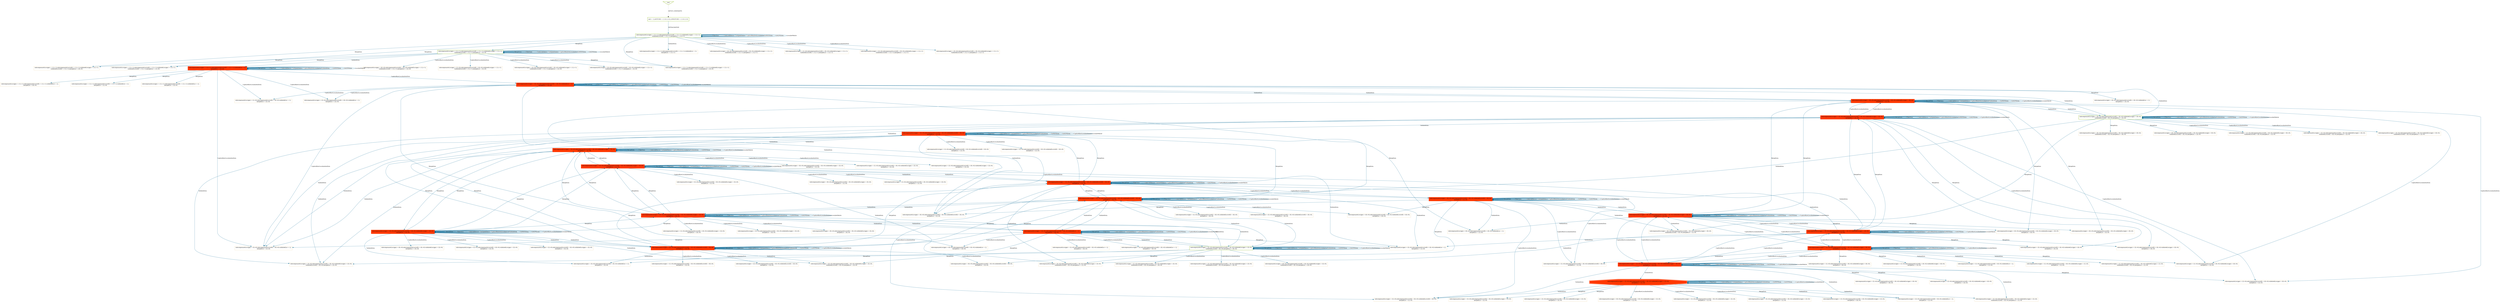 digraph visited_states {
graph [nodesep=1.5, ranksep=1.5];
root [shape=invtriangle, color="#99BF38", fontsize=12, penwidth=2, label="root"];

root -> 0 [style = dotted, color = black, label="SETUP_CONSTANTS", fontsize=12];

0 [shape=box, color="#99BF38", fontsize=12, penwidth=2, label="null = -1,LATITUDE = \{-1,0,1,2,3\},LONGITUDE = \{-1,0,1,2,3\}"];

0 -> 1 [color = "#006391", label="INITIALISATION", fontsize=12];

1 [shape=box, color="#99BF38", fontsize=12, penwidth=2, label="subcomponantsLoc(gps) = (-1\|-\>-1),subcomponantsLoc(wifi) = (-1\|-\>-1),validatedLoc(gps) = (-1\|-\>-1),\nvalidatedLoc(wifi) = (-1\|-\>-1),mergedLoc = (-1\|-\>-1)"];

1 -> 2 [color = "#006391", label="MergeData", fontsize=12];
1 -> 3 [color = "#006391", label="MergeData", fontsize=12];
1 -> 4 [color = "#006391", label="MergeData", fontsize=12];
1 -> 5 [color = "#006391", label="MergeData", fontsize=12];
1 -> 1 [color = "#006391", label="FilterData", fontsize=12];
1 -> 1 [color = "#006391", label="UseAccellSensor", fontsize=12];
1 -> 1 [color = "#006391", label="UseSpeedSensor", fontsize=12];
1 -> 1 [color = "#006391", label="CaptureRelativeLocalization", fontsize=12];
1 -> 6 [color = "#006391", label="ValidateData", fontsize=12];
1 -> 1 [color = "#006391", label="GetWIFIData", fontsize=12];
1 -> 1 [color = "#006391", label="GetGPSData", fontsize=12];
1 -> 7 [color = "#006391", label="CaptureRawLocalizationData", fontsize=12];
1 -> 8 [color = "#006391", label="CaptureRawLocalizationData", fontsize=12];
1 -> 9 [color = "#006391", label="CaptureRawLocalizationData", fontsize=12];
1 -> 10 [color = "#006391", label="CaptureRawLocalizationData", fontsize=12];
1 -> 1 [color = "#006391", label="LocalizeVehicle", fontsize=12];

2 [shape=box, color="#F4E3C1", fontsize=12, penwidth=2, label="subcomponantsLoc(gps) = (-1\|-\>-1),subcomponantsLoc(wifi) = (-1\|-\>-1),validatedLoc(gps) = (-1\|-\>-1),\nvalidatedLoc(wifi) = (-1\|-\>-1),mergedLoc = (0\|-\>0)"];


3 [shape=box, color="#F4E3C1", fontsize=12, penwidth=2, label="subcomponantsLoc(gps) = (-1\|-\>-1),subcomponantsLoc(wifi) = (-1\|-\>-1),validatedLoc(gps) = (-1\|-\>-1),\nvalidatedLoc(wifi) = (-1\|-\>-1),mergedLoc = (1\|-\>0)"];


4 [shape=box, color="#99BF38", fontsize=12, penwidth=2, label="subcomponantsLoc(gps) = (-1\|-\>-1),subcomponantsLoc(wifi) = (-1\|-\>-1),validatedLoc(gps) = (-1\|-\>-1),\nvalidatedLoc(wifi) = (-1\|-\>-1),mergedLoc = (2\|-\>0)"];

4 -> 2 [color = "#006391", label="MergeData", fontsize=12];
4 -> 3 [color = "#006391", label="MergeData", fontsize=12];
4 -> 4 [color = "#006391", label="MergeData", fontsize=12];
4 -> 5 [color = "#006391", label="MergeData", fontsize=12];
4 -> 4 [color = "#006391", label="FilterData", fontsize=12];
4 -> 4 [color = "#006391", label="UseAccellSensor", fontsize=12];
4 -> 4 [color = "#006391", label="UseSpeedSensor", fontsize=12];
4 -> 4 [color = "#006391", label="CaptureRelativeLocalization", fontsize=12];
4 -> 11 [color = "#006391", label="ValidateData", fontsize=12];
4 -> 4 [color = "#006391", label="GetWIFIData", fontsize=12];
4 -> 4 [color = "#006391", label="GetGPSData", fontsize=12];
4 -> 12 [color = "#006391", label="CaptureRawLocalizationData", fontsize=12];
4 -> 13 [color = "#006391", label="CaptureRawLocalizationData", fontsize=12];
4 -> 14 [color = "#006391", label="CaptureRawLocalizationData", fontsize=12];
4 -> 15 [color = "#006391", label="CaptureRawLocalizationData", fontsize=12];
4 -> 4 [color = "#006391", label="LocalizeVehicle", fontsize=12];

5 [shape=box, color="#F4E3C1", fontsize=12, penwidth=2, label="subcomponantsLoc(gps) = (-1\|-\>-1),subcomponantsLoc(wifi) = (-1\|-\>-1),validatedLoc(gps) = (-1\|-\>-1),\nvalidatedLoc(wifi) = (-1\|-\>-1),mergedLoc = (3\|-\>0)"];


6 [shape=box, color="#F4E3C1", fontsize=12, penwidth=2, label="subcomponantsLoc(gps) = (-1\|-\>-1),subcomponantsLoc(wifi) = (-1\|-\>-1),validatedLoc = \{\},\nmergedLoc = (-1\|-\>-1)"];


7 [shape=box, color="#F4E3C1", fontsize=12, penwidth=2, label="subcomponantsLoc(gps) = (0\|-\>0),subcomponantsLoc(wifi) = (0\|-\>0),validatedLoc(gps) = (-1\|-\>-1),\nvalidatedLoc(wifi) = (-1\|-\>-1),mergedLoc = (-1\|-\>-1)"];


8 [shape=box, color="#F4E3C1", fontsize=12, penwidth=2, label="subcomponantsLoc(gps) = (1\|-\>0),subcomponantsLoc(wifi) = (0\|-\>0),validatedLoc(gps) = (-1\|-\>-1),\nvalidatedLoc(wifi) = (-1\|-\>-1),mergedLoc = (-1\|-\>-1)"];


9 [shape=box, color="#F4E3C1", fontsize=12, penwidth=2, label="subcomponantsLoc(gps) = (2\|-\>0),subcomponantsLoc(wifi) = (0\|-\>0),validatedLoc(gps) = (-1\|-\>-1),\nvalidatedLoc(wifi) = (-1\|-\>-1),mergedLoc = (-1\|-\>-1)"];


10 [shape=box, color="#F4E3C1", fontsize=12, penwidth=2, label="subcomponantsLoc(gps) = (3\|-\>0),subcomponantsLoc(wifi) = (0\|-\>0),validatedLoc(gps) = (-1\|-\>-1),\nvalidatedLoc(wifi) = (-1\|-\>-1),mergedLoc = (-1\|-\>-1)"];


11 [shape=box, style=filled, color="#FF3800", fontsize=12, penwidth=2, label="subcomponantsLoc(gps) = (-1\|-\>-1),subcomponantsLoc(wifi) = (-1\|-\>-1),validatedLoc = \{\},\nmergedLoc = (2\|-\>0)"];

11 -> 16 [color = "#006391", label="MergeData", fontsize=12];
11 -> 17 [color = "#006391", label="MergeData", fontsize=12];
11 -> 11 [color = "#006391", label="MergeData", fontsize=12];
11 -> 18 [color = "#006391", label="MergeData", fontsize=12];
11 -> 11 [color = "#006391", label="FilterData", fontsize=12];
11 -> 11 [color = "#006391", label="UseAccellSensor", fontsize=12];
11 -> 11 [color = "#006391", label="UseSpeedSensor", fontsize=12];
11 -> 11 [color = "#006391", label="CaptureRelativeLocalization", fontsize=12];
11 -> 11 [color = "#006391", label="ValidateData", fontsize=12];
11 -> 11 [color = "#006391", label="GetWIFIData", fontsize=12];
11 -> 11 [color = "#006391", label="GetGPSData", fontsize=12];
11 -> 19 [color = "#006391", label="CaptureRawLocalizationData", fontsize=12];
11 -> 20 [color = "#006391", label="CaptureRawLocalizationData", fontsize=12];
11 -> 21 [color = "#006391", label="CaptureRawLocalizationData", fontsize=12];
11 -> 22 [color = "#006391", label="CaptureRawLocalizationData", fontsize=12];
11 -> 11 [color = "#006391", label="LocalizeVehicle", fontsize=12];

12 [shape=box, color="#F4E3C1", fontsize=12, penwidth=2, label="subcomponantsLoc(gps) = (0\|-\>0),subcomponantsLoc(wifi) = (0\|-\>0),validatedLoc(gps) = (-1\|-\>-1),\nvalidatedLoc(wifi) = (-1\|-\>-1),mergedLoc = (2\|-\>0)"];


13 [shape=box, color="#F4E3C1", fontsize=12, penwidth=2, label="subcomponantsLoc(gps) = (1\|-\>0),subcomponantsLoc(wifi) = (0\|-\>0),validatedLoc(gps) = (-1\|-\>-1),\nvalidatedLoc(wifi) = (-1\|-\>-1),mergedLoc = (2\|-\>0)"];


14 [shape=box, color="#F4E3C1", fontsize=12, penwidth=2, label="subcomponantsLoc(gps) = (2\|-\>0),subcomponantsLoc(wifi) = (0\|-\>0),validatedLoc(gps) = (-1\|-\>-1),\nvalidatedLoc(wifi) = (-1\|-\>-1),mergedLoc = (2\|-\>0)"];


15 [shape=box, color="#F4E3C1", fontsize=12, penwidth=2, label="subcomponantsLoc(gps) = (3\|-\>0),subcomponantsLoc(wifi) = (0\|-\>0),validatedLoc(gps) = (-1\|-\>-1),\nvalidatedLoc(wifi) = (-1\|-\>-1),mergedLoc = (2\|-\>0)"];


16 [shape=box, color="#F4E3C1", fontsize=12, penwidth=2, label="subcomponantsLoc(gps) = (-1\|-\>-1),subcomponantsLoc(wifi) = (-1\|-\>-1),validatedLoc = \{\},\nmergedLoc = (0\|-\>0)"];


17 [shape=box, color="#F4E3C1", fontsize=12, penwidth=2, label="subcomponantsLoc(gps) = (-1\|-\>-1),subcomponantsLoc(wifi) = (-1\|-\>-1),validatedLoc = \{\},\nmergedLoc = (1\|-\>0)"];


18 [shape=box, color="#F4E3C1", fontsize=12, penwidth=2, label="subcomponantsLoc(gps) = (-1\|-\>-1),subcomponantsLoc(wifi) = (-1\|-\>-1),validatedLoc = \{\},\nmergedLoc = (3\|-\>0)"];


19 [shape=box, style=filled, color="#FF3800", fontsize=12, penwidth=2, label="subcomponantsLoc(gps) = (0\|-\>0),subcomponantsLoc(wifi) = (0\|-\>0),validatedLoc = \{\},\nmergedLoc = (2\|-\>0)"];

19 -> 23 [color = "#006391", label="MergeData", fontsize=12];
19 -> 24 [color = "#006391", label="MergeData", fontsize=12];
19 -> 19 [color = "#006391", label="MergeData", fontsize=12];
19 -> 25 [color = "#006391", label="MergeData", fontsize=12];
19 -> 19 [color = "#006391", label="FilterData", fontsize=12];
19 -> 19 [color = "#006391", label="UseAccellSensor", fontsize=12];
19 -> 19 [color = "#006391", label="UseSpeedSensor", fontsize=12];
19 -> 19 [color = "#006391", label="CaptureRelativeLocalization", fontsize=12];
19 -> 19 [color = "#006391", label="ValidateData", fontsize=12];
19 -> 26 [color = "#006391", label="ValidateData", fontsize=12];
19 -> 27 [color = "#006391", label="ValidateData", fontsize=12];
19 -> 28 [color = "#006391", label="ValidateData", fontsize=12];
19 -> 19 [color = "#006391", label="GetWIFIData", fontsize=12];
19 -> 19 [color = "#006391", label="GetGPSData", fontsize=12];
19 -> 19 [color = "#006391", label="CaptureRawLocalizationData", fontsize=12];
19 -> 20 [color = "#006391", label="CaptureRawLocalizationData", fontsize=12];
19 -> 21 [color = "#006391", label="CaptureRawLocalizationData", fontsize=12];
19 -> 22 [color = "#006391", label="CaptureRawLocalizationData", fontsize=12];
19 -> 19 [color = "#006391", label="LocalizeVehicle", fontsize=12];

20 [shape=box, color="#F4E3C1", fontsize=12, penwidth=2, label="subcomponantsLoc(gps) = (1\|-\>0),subcomponantsLoc(wifi) = (0\|-\>0),validatedLoc = \{\},\nmergedLoc = (2\|-\>0)"];


21 [shape=box, color="#F4E3C1", fontsize=12, penwidth=2, label="subcomponantsLoc(gps) = (2\|-\>0),subcomponantsLoc(wifi) = (0\|-\>0),validatedLoc = \{\},\nmergedLoc = (2\|-\>0)"];


22 [shape=box, color="#F4E3C1", fontsize=12, penwidth=2, label="subcomponantsLoc(gps) = (3\|-\>0),subcomponantsLoc(wifi) = (0\|-\>0),validatedLoc = \{\},\nmergedLoc = (2\|-\>0)"];


23 [shape=box, color="#F4E3C1", fontsize=12, penwidth=2, label="subcomponantsLoc(gps) = (0\|-\>0),subcomponantsLoc(wifi) = (0\|-\>0),validatedLoc = \{\},\nmergedLoc = (0\|-\>0)"];


24 [shape=box, color="#F4E3C1", fontsize=12, penwidth=2, label="subcomponantsLoc(gps) = (0\|-\>0),subcomponantsLoc(wifi) = (0\|-\>0),validatedLoc = \{\},\nmergedLoc = (1\|-\>0)"];


25 [shape=box, color="#F4E3C1", fontsize=12, penwidth=2, label="subcomponantsLoc(gps) = (0\|-\>0),subcomponantsLoc(wifi) = (0\|-\>0),validatedLoc = \{\},\nmergedLoc = (3\|-\>0)"];


26 [shape=box, style=filled, color="#FF3800", fontsize=12, penwidth=2, label="subcomponantsLoc(gps) = (0\|-\>0),subcomponantsLoc(wifi) = (0\|-\>0),validatedLoc(gps) = (0\|-\>0),\nmergedLoc = (2\|-\>0)"];

26 -> 35 [color = "#006391", label="MergeData", fontsize=12];
26 -> 36 [color = "#006391", label="MergeData", fontsize=12];
26 -> 26 [color = "#006391", label="MergeData", fontsize=12];
26 -> 37 [color = "#006391", label="MergeData", fontsize=12];
26 -> 26 [color = "#006391", label="FilterData", fontsize=12];
26 -> 26 [color = "#006391", label="UseAccellSensor", fontsize=12];
26 -> 26 [color = "#006391", label="UseSpeedSensor", fontsize=12];
26 -> 26 [color = "#006391", label="CaptureRelativeLocalization", fontsize=12];
26 -> 19 [color = "#006391", label="ValidateData", fontsize=12];
26 -> 26 [color = "#006391", label="ValidateData", fontsize=12];
26 -> 27 [color = "#006391", label="ValidateData", fontsize=12];
26 -> 28 [color = "#006391", label="ValidateData", fontsize=12];
26 -> 26 [color = "#006391", label="GetWIFIData", fontsize=12];
26 -> 26 [color = "#006391", label="GetGPSData", fontsize=12];
26 -> 26 [color = "#006391", label="CaptureRawLocalizationData", fontsize=12];
26 -> 38 [color = "#006391", label="CaptureRawLocalizationData", fontsize=12];
26 -> 39 [color = "#006391", label="CaptureRawLocalizationData", fontsize=12];
26 -> 40 [color = "#006391", label="CaptureRawLocalizationData", fontsize=12];
26 -> 26 [color = "#006391", label="LocalizeVehicle", fontsize=12];

27 [shape=box, color="#99BF38", fontsize=12, penwidth=2, label="subcomponantsLoc(gps) = (0\|-\>0),subcomponantsLoc(wifi) = (0\|-\>0),validatedLoc(gps) = (0\|-\>0),\nvalidatedLoc(wifi) = (0\|-\>0),mergedLoc = (2\|-\>0)"];

27 -> 29 [color = "#006391", label="MergeData", fontsize=12];
27 -> 30 [color = "#006391", label="MergeData", fontsize=12];
27 -> 27 [color = "#006391", label="MergeData", fontsize=12];
27 -> 31 [color = "#006391", label="MergeData", fontsize=12];
27 -> 27 [color = "#006391", label="FilterData", fontsize=12];
27 -> 27 [color = "#006391", label="UseAccellSensor", fontsize=12];
27 -> 27 [color = "#006391", label="UseSpeedSensor", fontsize=12];
27 -> 27 [color = "#006391", label="CaptureRelativeLocalization", fontsize=12];
27 -> 19 [color = "#006391", label="ValidateData", fontsize=12];
27 -> 26 [color = "#006391", label="ValidateData", fontsize=12];
27 -> 27 [color = "#006391", label="ValidateData", fontsize=12];
27 -> 28 [color = "#006391", label="ValidateData", fontsize=12];
27 -> 27 [color = "#006391", label="GetWIFIData", fontsize=12];
27 -> 27 [color = "#006391", label="GetGPSData", fontsize=12];
27 -> 27 [color = "#006391", label="CaptureRawLocalizationData", fontsize=12];
27 -> 32 [color = "#006391", label="CaptureRawLocalizationData", fontsize=12];
27 -> 33 [color = "#006391", label="CaptureRawLocalizationData", fontsize=12];
27 -> 34 [color = "#006391", label="CaptureRawLocalizationData", fontsize=12];
27 -> 27 [color = "#006391", label="LocalizeVehicle", fontsize=12];

28 [shape=box, color="#F4E3C1", fontsize=12, penwidth=2, label="subcomponantsLoc(gps) = (0\|-\>0),subcomponantsLoc(wifi) = (0\|-\>0),validatedLoc(wifi) = (0\|-\>0),\nmergedLoc = (2\|-\>0)"];


29 [shape=box, color="#F4E3C1", fontsize=12, penwidth=2, label="subcomponantsLoc(gps) = (0\|-\>0),subcomponantsLoc(wifi) = (0\|-\>0),validatedLoc(gps) = (0\|-\>0),\nvalidatedLoc(wifi) = (0\|-\>0),mergedLoc = (0\|-\>0)"];


30 [shape=box, color="#F4E3C1", fontsize=12, penwidth=2, label="subcomponantsLoc(gps) = (0\|-\>0),subcomponantsLoc(wifi) = (0\|-\>0),validatedLoc(gps) = (0\|-\>0),\nvalidatedLoc(wifi) = (0\|-\>0),mergedLoc = (1\|-\>0)"];


31 [shape=box, color="#F4E3C1", fontsize=12, penwidth=2, label="subcomponantsLoc(gps) = (0\|-\>0),subcomponantsLoc(wifi) = (0\|-\>0),validatedLoc(gps) = (0\|-\>0),\nvalidatedLoc(wifi) = (0\|-\>0),mergedLoc = (3\|-\>0)"];


32 [shape=box, color="#F4E3C1", fontsize=12, penwidth=2, label="subcomponantsLoc(gps) = (1\|-\>0),subcomponantsLoc(wifi) = (0\|-\>0),validatedLoc(gps) = (0\|-\>0),\nvalidatedLoc(wifi) = (0\|-\>0),mergedLoc = (2\|-\>0)"];


33 [shape=box, color="#F4E3C1", fontsize=12, penwidth=2, label="subcomponantsLoc(gps) = (2\|-\>0),subcomponantsLoc(wifi) = (0\|-\>0),validatedLoc(gps) = (0\|-\>0),\nvalidatedLoc(wifi) = (0\|-\>0),mergedLoc = (2\|-\>0)"];


34 [shape=box, color="#F4E3C1", fontsize=12, penwidth=2, label="subcomponantsLoc(gps) = (3\|-\>0),subcomponantsLoc(wifi) = (0\|-\>0),validatedLoc(gps) = (0\|-\>0),\nvalidatedLoc(wifi) = (0\|-\>0),mergedLoc = (2\|-\>0)"];


35 [shape=box, color="#F4E3C1", fontsize=12, penwidth=2, label="subcomponantsLoc(gps) = (0\|-\>0),subcomponantsLoc(wifi) = (0\|-\>0),validatedLoc(gps) = (0\|-\>0),\nmergedLoc = (0\|-\>0)"];


36 [shape=box, style=filled, color="#FF3800", fontsize=12, penwidth=2, label="subcomponantsLoc(gps) = (0\|-\>0),subcomponantsLoc(wifi) = (0\|-\>0),validatedLoc(gps) = (0\|-\>0),\nmergedLoc = (1\|-\>0)"];

36 -> 35 [color = "#006391", label="MergeData", fontsize=12];
36 -> 36 [color = "#006391", label="MergeData", fontsize=12];
36 -> 26 [color = "#006391", label="MergeData", fontsize=12];
36 -> 37 [color = "#006391", label="MergeData", fontsize=12];
36 -> 36 [color = "#006391", label="FilterData", fontsize=12];
36 -> 36 [color = "#006391", label="UseAccellSensor", fontsize=12];
36 -> 36 [color = "#006391", label="UseSpeedSensor", fontsize=12];
36 -> 36 [color = "#006391", label="CaptureRelativeLocalization", fontsize=12];
36 -> 24 [color = "#006391", label="ValidateData", fontsize=12];
36 -> 36 [color = "#006391", label="ValidateData", fontsize=12];
36 -> 30 [color = "#006391", label="ValidateData", fontsize=12];
36 -> 86 [color = "#006391", label="ValidateData", fontsize=12];
36 -> 36 [color = "#006391", label="GetWIFIData", fontsize=12];
36 -> 36 [color = "#006391", label="GetGPSData", fontsize=12];
36 -> 36 [color = "#006391", label="CaptureRawLocalizationData", fontsize=12];
36 -> 51 [color = "#006391", label="CaptureRawLocalizationData", fontsize=12];
36 -> 52 [color = "#006391", label="CaptureRawLocalizationData", fontsize=12];
36 -> 42 [color = "#006391", label="CaptureRawLocalizationData", fontsize=12];
36 -> 36 [color = "#006391", label="LocalizeVehicle", fontsize=12];

37 [shape=box, color="#F4E3C1", fontsize=12, penwidth=2, label="subcomponantsLoc(gps) = (0\|-\>0),subcomponantsLoc(wifi) = (0\|-\>0),validatedLoc(gps) = (0\|-\>0),\nmergedLoc = (3\|-\>0)"];


38 [shape=box, color="#F4E3C1", fontsize=12, penwidth=2, label="subcomponantsLoc(gps) = (1\|-\>0),subcomponantsLoc(wifi) = (0\|-\>0),validatedLoc(gps) = (0\|-\>0),\nmergedLoc = (2\|-\>0)"];


39 [shape=box, color="#F4E3C1", fontsize=12, penwidth=2, label="subcomponantsLoc(gps) = (2\|-\>0),subcomponantsLoc(wifi) = (0\|-\>0),validatedLoc(gps) = (0\|-\>0),\nmergedLoc = (2\|-\>0)"];


40 [shape=box, style=filled, color="#FF3800", fontsize=12, penwidth=2, label="subcomponantsLoc(gps) = (3\|-\>0),subcomponantsLoc(wifi) = (0\|-\>0),validatedLoc(gps) = (0\|-\>0),\nmergedLoc = (2\|-\>0)"];

40 -> 41 [color = "#006391", label="MergeData", fontsize=12];
40 -> 42 [color = "#006391", label="MergeData", fontsize=12];
40 -> 40 [color = "#006391", label="MergeData", fontsize=12];
40 -> 43 [color = "#006391", label="MergeData", fontsize=12];
40 -> 40 [color = "#006391", label="FilterData", fontsize=12];
40 -> 40 [color = "#006391", label="UseAccellSensor", fontsize=12];
40 -> 40 [color = "#006391", label="UseSpeedSensor", fontsize=12];
40 -> 40 [color = "#006391", label="CaptureRelativeLocalization", fontsize=12];
40 -> 22 [color = "#006391", label="ValidateData", fontsize=12];
40 -> 44 [color = "#006391", label="ValidateData", fontsize=12];
40 -> 45 [color = "#006391", label="ValidateData", fontsize=12];
40 -> 46 [color = "#006391", label="ValidateData", fontsize=12];
40 -> 40 [color = "#006391", label="GetWIFIData", fontsize=12];
40 -> 40 [color = "#006391", label="GetGPSData", fontsize=12];
40 -> 26 [color = "#006391", label="CaptureRawLocalizationData", fontsize=12];
40 -> 38 [color = "#006391", label="CaptureRawLocalizationData", fontsize=12];
40 -> 39 [color = "#006391", label="CaptureRawLocalizationData", fontsize=12];
40 -> 40 [color = "#006391", label="CaptureRawLocalizationData", fontsize=12];
40 -> 40 [color = "#006391", label="LocalizeVehicle", fontsize=12];

41 [shape=box, color="#F4E3C1", fontsize=12, penwidth=2, label="subcomponantsLoc(gps) = (3\|-\>0),subcomponantsLoc(wifi) = (0\|-\>0),validatedLoc(gps) = (0\|-\>0),\nmergedLoc = (0\|-\>0)"];


42 [shape=box, style=filled, color="#FF3800", fontsize=12, penwidth=2, label="subcomponantsLoc(gps) = (3\|-\>0),subcomponantsLoc(wifi) = (0\|-\>0),validatedLoc(gps) = (0\|-\>0),\nmergedLoc = (1\|-\>0)"];

42 -> 41 [color = "#006391", label="MergeData", fontsize=12];
42 -> 42 [color = "#006391", label="MergeData", fontsize=12];
42 -> 40 [color = "#006391", label="MergeData", fontsize=12];
42 -> 43 [color = "#006391", label="MergeData", fontsize=12];
42 -> 42 [color = "#006391", label="FilterData", fontsize=12];
42 -> 42 [color = "#006391", label="UseAccellSensor", fontsize=12];
42 -> 42 [color = "#006391", label="UseSpeedSensor", fontsize=12];
42 -> 42 [color = "#006391", label="CaptureRelativeLocalization", fontsize=12];
42 -> 47 [color = "#006391", label="ValidateData", fontsize=12];
42 -> 48 [color = "#006391", label="ValidateData", fontsize=12];
42 -> 49 [color = "#006391", label="ValidateData", fontsize=12];
42 -> 50 [color = "#006391", label="ValidateData", fontsize=12];
42 -> 42 [color = "#006391", label="GetWIFIData", fontsize=12];
42 -> 42 [color = "#006391", label="GetGPSData", fontsize=12];
42 -> 36 [color = "#006391", label="CaptureRawLocalizationData", fontsize=12];
42 -> 51 [color = "#006391", label="CaptureRawLocalizationData", fontsize=12];
42 -> 52 [color = "#006391", label="CaptureRawLocalizationData", fontsize=12];
42 -> 42 [color = "#006391", label="CaptureRawLocalizationData", fontsize=12];
42 -> 42 [color = "#006391", label="LocalizeVehicle", fontsize=12];

43 [shape=box, color="#F4E3C1", fontsize=12, penwidth=2, label="subcomponantsLoc(gps) = (3\|-\>0),subcomponantsLoc(wifi) = (0\|-\>0),validatedLoc(gps) = (0\|-\>0),\nmergedLoc = (3\|-\>0)"];


44 [shape=box, style=filled, color="#FF3800", fontsize=12, penwidth=2, label="subcomponantsLoc(gps) = (3\|-\>0),subcomponantsLoc(wifi) = (0\|-\>0),validatedLoc(gps) = (3\|-\>0),\nmergedLoc = (2\|-\>0)"];

44 -> 53 [color = "#006391", label="MergeData", fontsize=12];
44 -> 48 [color = "#006391", label="MergeData", fontsize=12];
44 -> 44 [color = "#006391", label="MergeData", fontsize=12];
44 -> 54 [color = "#006391", label="MergeData", fontsize=12];
44 -> 44 [color = "#006391", label="FilterData", fontsize=12];
44 -> 44 [color = "#006391", label="UseAccellSensor", fontsize=12];
44 -> 44 [color = "#006391", label="UseSpeedSensor", fontsize=12];
44 -> 44 [color = "#006391", label="CaptureRelativeLocalization", fontsize=12];
44 -> 22 [color = "#006391", label="ValidateData", fontsize=12];
44 -> 44 [color = "#006391", label="ValidateData", fontsize=12];
44 -> 45 [color = "#006391", label="ValidateData", fontsize=12];
44 -> 46 [color = "#006391", label="ValidateData", fontsize=12];
44 -> 44 [color = "#006391", label="GetWIFIData", fontsize=12];
44 -> 44 [color = "#006391", label="GetGPSData", fontsize=12];
44 -> 64 [color = "#006391", label="CaptureRawLocalizationData", fontsize=12];
44 -> 65 [color = "#006391", label="CaptureRawLocalizationData", fontsize=12];
44 -> 66 [color = "#006391", label="CaptureRawLocalizationData", fontsize=12];
44 -> 44 [color = "#006391", label="CaptureRawLocalizationData", fontsize=12];
44 -> 44 [color = "#006391", label="LocalizeVehicle", fontsize=12];

45 [shape=box, color="#F4E3C1", fontsize=12, penwidth=2, label="subcomponantsLoc(gps) = (3\|-\>0),subcomponantsLoc(wifi) = (0\|-\>0),validatedLoc(gps) = (3\|-\>0),\nvalidatedLoc(wifi) = (0\|-\>0),mergedLoc = (2\|-\>0)"];


46 [shape=box, style=filled, color="#FF3800", fontsize=12, penwidth=2, label="subcomponantsLoc(gps) = (3\|-\>0),subcomponantsLoc(wifi) = (0\|-\>0),validatedLoc(wifi) = (0\|-\>0),\nmergedLoc = (2\|-\>0)"];

46 -> 69 [color = "#006391", label="MergeData", fontsize=12];
46 -> 50 [color = "#006391", label="MergeData", fontsize=12];
46 -> 46 [color = "#006391", label="MergeData", fontsize=12];
46 -> 60 [color = "#006391", label="MergeData", fontsize=12];
46 -> 46 [color = "#006391", label="FilterData", fontsize=12];
46 -> 46 [color = "#006391", label="UseAccellSensor", fontsize=12];
46 -> 46 [color = "#006391", label="UseSpeedSensor", fontsize=12];
46 -> 46 [color = "#006391", label="CaptureRelativeLocalization", fontsize=12];
46 -> 22 [color = "#006391", label="ValidateData", fontsize=12];
46 -> 44 [color = "#006391", label="ValidateData", fontsize=12];
46 -> 45 [color = "#006391", label="ValidateData", fontsize=12];
46 -> 46 [color = "#006391", label="ValidateData", fontsize=12];
46 -> 46 [color = "#006391", label="GetWIFIData", fontsize=12];
46 -> 46 [color = "#006391", label="GetGPSData", fontsize=12];
46 -> 28 [color = "#006391", label="CaptureRawLocalizationData", fontsize=12];
46 -> 84 [color = "#006391", label="CaptureRawLocalizationData", fontsize=12];
46 -> 85 [color = "#006391", label="CaptureRawLocalizationData", fontsize=12];
46 -> 46 [color = "#006391", label="CaptureRawLocalizationData", fontsize=12];
46 -> 46 [color = "#006391", label="LocalizeVehicle", fontsize=12];

47 [shape=box, color="#F4E3C1", fontsize=12, penwidth=2, label="subcomponantsLoc(gps) = (3\|-\>0),subcomponantsLoc(wifi) = (0\|-\>0),validatedLoc = \{\},\nmergedLoc = (1\|-\>0)"];


48 [shape=box, style=filled, color="#FF3800", fontsize=12, penwidth=2, label="subcomponantsLoc(gps) = (3\|-\>0),subcomponantsLoc(wifi) = (0\|-\>0),validatedLoc(gps) = (3\|-\>0),\nmergedLoc = (1\|-\>0)"];

48 -> 53 [color = "#006391", label="MergeData", fontsize=12];
48 -> 48 [color = "#006391", label="MergeData", fontsize=12];
48 -> 44 [color = "#006391", label="MergeData", fontsize=12];
48 -> 54 [color = "#006391", label="MergeData", fontsize=12];
48 -> 48 [color = "#006391", label="FilterData", fontsize=12];
48 -> 48 [color = "#006391", label="UseAccellSensor", fontsize=12];
48 -> 48 [color = "#006391", label="UseSpeedSensor", fontsize=12];
48 -> 48 [color = "#006391", label="CaptureRelativeLocalization", fontsize=12];
48 -> 47 [color = "#006391", label="ValidateData", fontsize=12];
48 -> 48 [color = "#006391", label="ValidateData", fontsize=12];
48 -> 49 [color = "#006391", label="ValidateData", fontsize=12];
48 -> 50 [color = "#006391", label="ValidateData", fontsize=12];
48 -> 48 [color = "#006391", label="GetWIFIData", fontsize=12];
48 -> 48 [color = "#006391", label="GetGPSData", fontsize=12];
48 -> 55 [color = "#006391", label="CaptureRawLocalizationData", fontsize=12];
48 -> 56 [color = "#006391", label="CaptureRawLocalizationData", fontsize=12];
48 -> 57 [color = "#006391", label="CaptureRawLocalizationData", fontsize=12];
48 -> 48 [color = "#006391", label="CaptureRawLocalizationData", fontsize=12];
48 -> 48 [color = "#006391", label="LocalizeVehicle", fontsize=12];

49 [shape=box, color="#F4E3C1", fontsize=12, penwidth=2, label="subcomponantsLoc(gps) = (3\|-\>0),subcomponantsLoc(wifi) = (0\|-\>0),validatedLoc(gps) = (3\|-\>0),\nvalidatedLoc(wifi) = (0\|-\>0),mergedLoc = (1\|-\>0)"];


50 [shape=box, style=filled, color="#FF3800", fontsize=12, penwidth=2, label="subcomponantsLoc(gps) = (3\|-\>0),subcomponantsLoc(wifi) = (0\|-\>0),validatedLoc(wifi) = (0\|-\>0),\nmergedLoc = (1\|-\>0)"];

50 -> 69 [color = "#006391", label="MergeData", fontsize=12];
50 -> 50 [color = "#006391", label="MergeData", fontsize=12];
50 -> 46 [color = "#006391", label="MergeData", fontsize=12];
50 -> 60 [color = "#006391", label="MergeData", fontsize=12];
50 -> 50 [color = "#006391", label="FilterData", fontsize=12];
50 -> 50 [color = "#006391", label="UseAccellSensor", fontsize=12];
50 -> 50 [color = "#006391", label="UseSpeedSensor", fontsize=12];
50 -> 50 [color = "#006391", label="CaptureRelativeLocalization", fontsize=12];
50 -> 47 [color = "#006391", label="ValidateData", fontsize=12];
50 -> 48 [color = "#006391", label="ValidateData", fontsize=12];
50 -> 49 [color = "#006391", label="ValidateData", fontsize=12];
50 -> 50 [color = "#006391", label="ValidateData", fontsize=12];
50 -> 50 [color = "#006391", label="GetWIFIData", fontsize=12];
50 -> 50 [color = "#006391", label="GetGPSData", fontsize=12];
50 -> 86 [color = "#006391", label="CaptureRawLocalizationData", fontsize=12];
50 -> 87 [color = "#006391", label="CaptureRawLocalizationData", fontsize=12];
50 -> 88 [color = "#006391", label="CaptureRawLocalizationData", fontsize=12];
50 -> 50 [color = "#006391", label="CaptureRawLocalizationData", fontsize=12];
50 -> 50 [color = "#006391", label="LocalizeVehicle", fontsize=12];

51 [shape=box, style=filled, color="#FF3800", fontsize=12, penwidth=2, label="subcomponantsLoc(gps) = (1\|-\>0),subcomponantsLoc(wifi) = (0\|-\>0),validatedLoc(gps) = (0\|-\>0),\nmergedLoc = (1\|-\>0)"];

51 -> 89 [color = "#006391", label="MergeData", fontsize=12];
51 -> 51 [color = "#006391", label="MergeData", fontsize=12];
51 -> 38 [color = "#006391", label="MergeData", fontsize=12];
51 -> 90 [color = "#006391", label="MergeData", fontsize=12];
51 -> 51 [color = "#006391", label="FilterData", fontsize=12];
51 -> 51 [color = "#006391", label="UseAccellSensor", fontsize=12];
51 -> 51 [color = "#006391", label="UseSpeedSensor", fontsize=12];
51 -> 51 [color = "#006391", label="CaptureRelativeLocalization", fontsize=12];
51 -> 91 [color = "#006391", label="ValidateData", fontsize=12];
51 -> 92 [color = "#006391", label="ValidateData", fontsize=12];
51 -> 93 [color = "#006391", label="ValidateData", fontsize=12];
51 -> 87 [color = "#006391", label="ValidateData", fontsize=12];
51 -> 51 [color = "#006391", label="GetWIFIData", fontsize=12];
51 -> 51 [color = "#006391", label="GetGPSData", fontsize=12];
51 -> 36 [color = "#006391", label="CaptureRawLocalizationData", fontsize=12];
51 -> 51 [color = "#006391", label="CaptureRawLocalizationData", fontsize=12];
51 -> 52 [color = "#006391", label="CaptureRawLocalizationData", fontsize=12];
51 -> 42 [color = "#006391", label="CaptureRawLocalizationData", fontsize=12];
51 -> 51 [color = "#006391", label="LocalizeVehicle", fontsize=12];

52 [shape=box, style=filled, color="#FF3800", fontsize=12, penwidth=2, label="subcomponantsLoc(gps) = (2\|-\>0),subcomponantsLoc(wifi) = (0\|-\>0),validatedLoc(gps) = (0\|-\>0),\nmergedLoc = (1\|-\>0)"];

52 -> 94 [color = "#006391", label="MergeData", fontsize=12];
52 -> 52 [color = "#006391", label="MergeData", fontsize=12];
52 -> 39 [color = "#006391", label="MergeData", fontsize=12];
52 -> 95 [color = "#006391", label="MergeData", fontsize=12];
52 -> 52 [color = "#006391", label="FilterData", fontsize=12];
52 -> 52 [color = "#006391", label="UseAccellSensor", fontsize=12];
52 -> 52 [color = "#006391", label="UseSpeedSensor", fontsize=12];
52 -> 52 [color = "#006391", label="CaptureRelativeLocalization", fontsize=12];
52 -> 96 [color = "#006391", label="ValidateData", fontsize=12];
52 -> 97 [color = "#006391", label="ValidateData", fontsize=12];
52 -> 98 [color = "#006391", label="ValidateData", fontsize=12];
52 -> 88 [color = "#006391", label="ValidateData", fontsize=12];
52 -> 52 [color = "#006391", label="GetWIFIData", fontsize=12];
52 -> 52 [color = "#006391", label="GetGPSData", fontsize=12];
52 -> 36 [color = "#006391", label="CaptureRawLocalizationData", fontsize=12];
52 -> 51 [color = "#006391", label="CaptureRawLocalizationData", fontsize=12];
52 -> 52 [color = "#006391", label="CaptureRawLocalizationData", fontsize=12];
52 -> 42 [color = "#006391", label="CaptureRawLocalizationData", fontsize=12];
52 -> 52 [color = "#006391", label="LocalizeVehicle", fontsize=12];

53 [shape=box, style=filled, color="#FF3800", fontsize=12, penwidth=2, label="subcomponantsLoc(gps) = (3\|-\>0),subcomponantsLoc(wifi) = (0\|-\>0),validatedLoc(gps) = (3\|-\>0),\nmergedLoc = (0\|-\>0)"];

53 -> 53 [color = "#006391", label="MergeData", fontsize=12];
53 -> 48 [color = "#006391", label="MergeData", fontsize=12];
53 -> 44 [color = "#006391", label="MergeData", fontsize=12];
53 -> 54 [color = "#006391", label="MergeData", fontsize=12];
53 -> 53 [color = "#006391", label="FilterData", fontsize=12];
53 -> 53 [color = "#006391", label="UseAccellSensor", fontsize=12];
53 -> 53 [color = "#006391", label="UseSpeedSensor", fontsize=12];
53 -> 53 [color = "#006391", label="CaptureRelativeLocalization", fontsize=12];
53 -> 67 [color = "#006391", label="ValidateData", fontsize=12];
53 -> 53 [color = "#006391", label="ValidateData", fontsize=12];
53 -> 68 [color = "#006391", label="ValidateData", fontsize=12];
53 -> 69 [color = "#006391", label="ValidateData", fontsize=12];
53 -> 53 [color = "#006391", label="GetWIFIData", fontsize=12];
53 -> 53 [color = "#006391", label="GetGPSData", fontsize=12];
53 -> 70 [color = "#006391", label="CaptureRawLocalizationData", fontsize=12];
53 -> 71 [color = "#006391", label="CaptureRawLocalizationData", fontsize=12];
53 -> 72 [color = "#006391", label="CaptureRawLocalizationData", fontsize=12];
53 -> 53 [color = "#006391", label="CaptureRawLocalizationData", fontsize=12];
53 -> 53 [color = "#006391", label="LocalizeVehicle", fontsize=12];

54 [shape=box, style=filled, color="#FF3800", fontsize=12, penwidth=2, label="subcomponantsLoc(gps) = (3\|-\>0),subcomponantsLoc(wifi) = (0\|-\>0),validatedLoc(gps) = (3\|-\>0),\nmergedLoc = (3\|-\>0)"];

54 -> 53 [color = "#006391", label="MergeData", fontsize=12];
54 -> 48 [color = "#006391", label="MergeData", fontsize=12];
54 -> 44 [color = "#006391", label="MergeData", fontsize=12];
54 -> 54 [color = "#006391", label="MergeData", fontsize=12];
54 -> 54 [color = "#006391", label="FilterData", fontsize=12];
54 -> 54 [color = "#006391", label="UseAccellSensor", fontsize=12];
54 -> 54 [color = "#006391", label="UseSpeedSensor", fontsize=12];
54 -> 54 [color = "#006391", label="CaptureRelativeLocalization", fontsize=12];
54 -> 58 [color = "#006391", label="ValidateData", fontsize=12];
54 -> 54 [color = "#006391", label="ValidateData", fontsize=12];
54 -> 59 [color = "#006391", label="ValidateData", fontsize=12];
54 -> 60 [color = "#006391", label="ValidateData", fontsize=12];
54 -> 54 [color = "#006391", label="GetWIFIData", fontsize=12];
54 -> 54 [color = "#006391", label="GetGPSData", fontsize=12];
54 -> 61 [color = "#006391", label="CaptureRawLocalizationData", fontsize=12];
54 -> 62 [color = "#006391", label="CaptureRawLocalizationData", fontsize=12];
54 -> 63 [color = "#006391", label="CaptureRawLocalizationData", fontsize=12];
54 -> 54 [color = "#006391", label="CaptureRawLocalizationData", fontsize=12];
54 -> 54 [color = "#006391", label="LocalizeVehicle", fontsize=12];

55 [shape=box, color="#F4E3C1", fontsize=12, penwidth=2, label="subcomponantsLoc(gps) = (0\|-\>0),subcomponantsLoc(wifi) = (0\|-\>0),validatedLoc(gps) = (3\|-\>0),\nmergedLoc = (1\|-\>0)"];


56 [shape=box, color="#F4E3C1", fontsize=12, penwidth=2, label="subcomponantsLoc(gps) = (1\|-\>0),subcomponantsLoc(wifi) = (0\|-\>0),validatedLoc(gps) = (3\|-\>0),\nmergedLoc = (1\|-\>0)"];


57 [shape=box, color="#F4E3C1", fontsize=12, penwidth=2, label="subcomponantsLoc(gps) = (2\|-\>0),subcomponantsLoc(wifi) = (0\|-\>0),validatedLoc(gps) = (3\|-\>0),\nmergedLoc = (1\|-\>0)"];


58 [shape=box, color="#F4E3C1", fontsize=12, penwidth=2, label="subcomponantsLoc(gps) = (3\|-\>0),subcomponantsLoc(wifi) = (0\|-\>0),validatedLoc = \{\},\nmergedLoc = (3\|-\>0)"];


59 [shape=box, color="#F4E3C1", fontsize=12, penwidth=2, label="subcomponantsLoc(gps) = (3\|-\>0),subcomponantsLoc(wifi) = (0\|-\>0),validatedLoc(gps) = (3\|-\>0),\nvalidatedLoc(wifi) = (0\|-\>0),mergedLoc = (3\|-\>0)"];


60 [shape=box, style=filled, color="#FF3800", fontsize=12, penwidth=2, label="subcomponantsLoc(gps) = (3\|-\>0),subcomponantsLoc(wifi) = (0\|-\>0),validatedLoc(wifi) = (0\|-\>0),\nmergedLoc = (3\|-\>0)"];

60 -> 69 [color = "#006391", label="MergeData", fontsize=12];
60 -> 50 [color = "#006391", label="MergeData", fontsize=12];
60 -> 46 [color = "#006391", label="MergeData", fontsize=12];
60 -> 60 [color = "#006391", label="MergeData", fontsize=12];
60 -> 60 [color = "#006391", label="FilterData", fontsize=12];
60 -> 60 [color = "#006391", label="UseAccellSensor", fontsize=12];
60 -> 60 [color = "#006391", label="UseSpeedSensor", fontsize=12];
60 -> 60 [color = "#006391", label="CaptureRelativeLocalization", fontsize=12];
60 -> 58 [color = "#006391", label="ValidateData", fontsize=12];
60 -> 54 [color = "#006391", label="ValidateData", fontsize=12];
60 -> 59 [color = "#006391", label="ValidateData", fontsize=12];
60 -> 60 [color = "#006391", label="ValidateData", fontsize=12];
60 -> 60 [color = "#006391", label="GetWIFIData", fontsize=12];
60 -> 60 [color = "#006391", label="GetGPSData", fontsize=12];
60 -> 81 [color = "#006391", label="CaptureRawLocalizationData", fontsize=12];
60 -> 82 [color = "#006391", label="CaptureRawLocalizationData", fontsize=12];
60 -> 83 [color = "#006391", label="CaptureRawLocalizationData", fontsize=12];
60 -> 60 [color = "#006391", label="CaptureRawLocalizationData", fontsize=12];
60 -> 60 [color = "#006391", label="LocalizeVehicle", fontsize=12];

61 [shape=box, color="#F4E3C1", fontsize=12, penwidth=2, label="subcomponantsLoc(gps) = (0\|-\>0),subcomponantsLoc(wifi) = (0\|-\>0),validatedLoc(gps) = (3\|-\>0),\nmergedLoc = (3\|-\>0)"];


62 [shape=box, color="#F4E3C1", fontsize=12, penwidth=2, label="subcomponantsLoc(gps) = (1\|-\>0),subcomponantsLoc(wifi) = (0\|-\>0),validatedLoc(gps) = (3\|-\>0),\nmergedLoc = (3\|-\>0)"];


63 [shape=box, color="#F4E3C1", fontsize=12, penwidth=2, label="subcomponantsLoc(gps) = (2\|-\>0),subcomponantsLoc(wifi) = (0\|-\>0),validatedLoc(gps) = (3\|-\>0),\nmergedLoc = (3\|-\>0)"];


64 [shape=box, color="#F4E3C1", fontsize=12, penwidth=2, label="subcomponantsLoc(gps) = (0\|-\>0),subcomponantsLoc(wifi) = (0\|-\>0),validatedLoc(gps) = (3\|-\>0),\nmergedLoc = (2\|-\>0)"];


65 [shape=box, color="#F4E3C1", fontsize=12, penwidth=2, label="subcomponantsLoc(gps) = (1\|-\>0),subcomponantsLoc(wifi) = (0\|-\>0),validatedLoc(gps) = (3\|-\>0),\nmergedLoc = (2\|-\>0)"];


66 [shape=box, color="#F4E3C1", fontsize=12, penwidth=2, label="subcomponantsLoc(gps) = (2\|-\>0),subcomponantsLoc(wifi) = (0\|-\>0),validatedLoc(gps) = (3\|-\>0),\nmergedLoc = (2\|-\>0)"];


67 [shape=box, style=filled, color="#FF3800", fontsize=12, penwidth=2, label="subcomponantsLoc(gps) = (3\|-\>0),subcomponantsLoc(wifi) = (0\|-\>0),validatedLoc = \{\},\nmergedLoc = (0\|-\>0)"];

67 -> 67 [color = "#006391", label="MergeData", fontsize=12];
67 -> 47 [color = "#006391", label="MergeData", fontsize=12];
67 -> 22 [color = "#006391", label="MergeData", fontsize=12];
67 -> 58 [color = "#006391", label="MergeData", fontsize=12];
67 -> 67 [color = "#006391", label="FilterData", fontsize=12];
67 -> 67 [color = "#006391", label="UseAccellSensor", fontsize=12];
67 -> 67 [color = "#006391", label="UseSpeedSensor", fontsize=12];
67 -> 67 [color = "#006391", label="CaptureRelativeLocalization", fontsize=12];
67 -> 67 [color = "#006391", label="ValidateData", fontsize=12];
67 -> 53 [color = "#006391", label="ValidateData", fontsize=12];
67 -> 68 [color = "#006391", label="ValidateData", fontsize=12];
67 -> 69 [color = "#006391", label="ValidateData", fontsize=12];
67 -> 67 [color = "#006391", label="GetWIFIData", fontsize=12];
67 -> 67 [color = "#006391", label="GetGPSData", fontsize=12];
67 -> 23 [color = "#006391", label="CaptureRawLocalizationData", fontsize=12];
67 -> 73 [color = "#006391", label="CaptureRawLocalizationData", fontsize=12];
67 -> 74 [color = "#006391", label="CaptureRawLocalizationData", fontsize=12];
67 -> 67 [color = "#006391", label="CaptureRawLocalizationData", fontsize=12];
67 -> 67 [color = "#006391", label="LocalizeVehicle", fontsize=12];

68 [shape=box, color="#99BF38", fontsize=12, penwidth=2, label="subcomponantsLoc(gps) = (3\|-\>0),subcomponantsLoc(wifi) = (0\|-\>0),validatedLoc(gps) = (3\|-\>0),\nvalidatedLoc(wifi) = (0\|-\>0),mergedLoc = (0\|-\>0)"];

68 -> 68 [color = "#006391", label="MergeData", fontsize=12];
68 -> 49 [color = "#006391", label="MergeData", fontsize=12];
68 -> 45 [color = "#006391", label="MergeData", fontsize=12];
68 -> 59 [color = "#006391", label="MergeData", fontsize=12];
68 -> 68 [color = "#006391", label="FilterData", fontsize=12];
68 -> 68 [color = "#006391", label="UseAccellSensor", fontsize=12];
68 -> 68 [color = "#006391", label="UseSpeedSensor", fontsize=12];
68 -> 68 [color = "#006391", label="CaptureRelativeLocalization", fontsize=12];
68 -> 67 [color = "#006391", label="ValidateData", fontsize=12];
68 -> 53 [color = "#006391", label="ValidateData", fontsize=12];
68 -> 68 [color = "#006391", label="ValidateData", fontsize=12];
68 -> 69 [color = "#006391", label="ValidateData", fontsize=12];
68 -> 68 [color = "#006391", label="GetWIFIData", fontsize=12];
68 -> 68 [color = "#006391", label="GetGPSData", fontsize=12];
68 -> 75 [color = "#006391", label="CaptureRawLocalizationData", fontsize=12];
68 -> 76 [color = "#006391", label="CaptureRawLocalizationData", fontsize=12];
68 -> 77 [color = "#006391", label="CaptureRawLocalizationData", fontsize=12];
68 -> 68 [color = "#006391", label="CaptureRawLocalizationData", fontsize=12];
68 -> 68 [color = "#006391", label="LocalizeVehicle", fontsize=12];

69 [shape=box, style=filled, color="#FF3800", fontsize=12, penwidth=2, label="subcomponantsLoc(gps) = (3\|-\>0),subcomponantsLoc(wifi) = (0\|-\>0),validatedLoc(wifi) = (0\|-\>0),\nmergedLoc = (0\|-\>0)"];

69 -> 69 [color = "#006391", label="MergeData", fontsize=12];
69 -> 50 [color = "#006391", label="MergeData", fontsize=12];
69 -> 46 [color = "#006391", label="MergeData", fontsize=12];
69 -> 60 [color = "#006391", label="MergeData", fontsize=12];
69 -> 69 [color = "#006391", label="FilterData", fontsize=12];
69 -> 69 [color = "#006391", label="UseAccellSensor", fontsize=12];
69 -> 69 [color = "#006391", label="UseSpeedSensor", fontsize=12];
69 -> 69 [color = "#006391", label="CaptureRelativeLocalization", fontsize=12];
69 -> 67 [color = "#006391", label="ValidateData", fontsize=12];
69 -> 53 [color = "#006391", label="ValidateData", fontsize=12];
69 -> 68 [color = "#006391", label="ValidateData", fontsize=12];
69 -> 69 [color = "#006391", label="ValidateData", fontsize=12];
69 -> 69 [color = "#006391", label="GetWIFIData", fontsize=12];
69 -> 69 [color = "#006391", label="GetGPSData", fontsize=12];
69 -> 78 [color = "#006391", label="CaptureRawLocalizationData", fontsize=12];
69 -> 79 [color = "#006391", label="CaptureRawLocalizationData", fontsize=12];
69 -> 80 [color = "#006391", label="CaptureRawLocalizationData", fontsize=12];
69 -> 69 [color = "#006391", label="CaptureRawLocalizationData", fontsize=12];
69 -> 69 [color = "#006391", label="LocalizeVehicle", fontsize=12];

70 [shape=box, color="#F4E3C1", fontsize=12, penwidth=2, label="subcomponantsLoc(gps) = (0\|-\>0),subcomponantsLoc(wifi) = (0\|-\>0),validatedLoc(gps) = (3\|-\>0),\nmergedLoc = (0\|-\>0)"];


71 [shape=box, color="#F4E3C1", fontsize=12, penwidth=2, label="subcomponantsLoc(gps) = (1\|-\>0),subcomponantsLoc(wifi) = (0\|-\>0),validatedLoc(gps) = (3\|-\>0),\nmergedLoc = (0\|-\>0)"];


72 [shape=box, color="#F4E3C1", fontsize=12, penwidth=2, label="subcomponantsLoc(gps) = (2\|-\>0),subcomponantsLoc(wifi) = (0\|-\>0),validatedLoc(gps) = (3\|-\>0),\nmergedLoc = (0\|-\>0)"];


73 [shape=box, color="#F4E3C1", fontsize=12, penwidth=2, label="subcomponantsLoc(gps) = (1\|-\>0),subcomponantsLoc(wifi) = (0\|-\>0),validatedLoc = \{\},\nmergedLoc = (0\|-\>0)"];


74 [shape=box, color="#F4E3C1", fontsize=12, penwidth=2, label="subcomponantsLoc(gps) = (2\|-\>0),subcomponantsLoc(wifi) = (0\|-\>0),validatedLoc = \{\},\nmergedLoc = (0\|-\>0)"];


75 [shape=box, color="#F4E3C1", fontsize=12, penwidth=2, label="subcomponantsLoc(gps) = (0\|-\>0),subcomponantsLoc(wifi) = (0\|-\>0),validatedLoc(gps) = (3\|-\>0),\nvalidatedLoc(wifi) = (0\|-\>0),mergedLoc = (0\|-\>0)"];


76 [shape=box, color="#F4E3C1", fontsize=12, penwidth=2, label="subcomponantsLoc(gps) = (1\|-\>0),subcomponantsLoc(wifi) = (0\|-\>0),validatedLoc(gps) = (3\|-\>0),\nvalidatedLoc(wifi) = (0\|-\>0),mergedLoc = (0\|-\>0)"];


77 [shape=box, color="#F4E3C1", fontsize=12, penwidth=2, label="subcomponantsLoc(gps) = (2\|-\>0),subcomponantsLoc(wifi) = (0\|-\>0),validatedLoc(gps) = (3\|-\>0),\nvalidatedLoc(wifi) = (0\|-\>0),mergedLoc = (0\|-\>0)"];


78 [shape=box, color="#F4E3C1", fontsize=12, penwidth=2, label="subcomponantsLoc(gps) = (0\|-\>0),subcomponantsLoc(wifi) = (0\|-\>0),validatedLoc(wifi) = (0\|-\>0),\nmergedLoc = (0\|-\>0)"];


79 [shape=box, color="#F4E3C1", fontsize=12, penwidth=2, label="subcomponantsLoc(gps) = (1\|-\>0),subcomponantsLoc(wifi) = (0\|-\>0),validatedLoc(wifi) = (0\|-\>0),\nmergedLoc = (0\|-\>0)"];


80 [shape=box, color="#F4E3C1", fontsize=12, penwidth=2, label="subcomponantsLoc(gps) = (2\|-\>0),subcomponantsLoc(wifi) = (0\|-\>0),validatedLoc(wifi) = (0\|-\>0),\nmergedLoc = (0\|-\>0)"];


81 [shape=box, color="#F4E3C1", fontsize=12, penwidth=2, label="subcomponantsLoc(gps) = (0\|-\>0),subcomponantsLoc(wifi) = (0\|-\>0),validatedLoc(wifi) = (0\|-\>0),\nmergedLoc = (3\|-\>0)"];


82 [shape=box, color="#F4E3C1", fontsize=12, penwidth=2, label="subcomponantsLoc(gps) = (1\|-\>0),subcomponantsLoc(wifi) = (0\|-\>0),validatedLoc(wifi) = (0\|-\>0),\nmergedLoc = (3\|-\>0)"];


83 [shape=box, color="#F4E3C1", fontsize=12, penwidth=2, label="subcomponantsLoc(gps) = (2\|-\>0),subcomponantsLoc(wifi) = (0\|-\>0),validatedLoc(wifi) = (0\|-\>0),\nmergedLoc = (3\|-\>0)"];


84 [shape=box, color="#F4E3C1", fontsize=12, penwidth=2, label="subcomponantsLoc(gps) = (1\|-\>0),subcomponantsLoc(wifi) = (0\|-\>0),validatedLoc(wifi) = (0\|-\>0),\nmergedLoc = (2\|-\>0)"];


85 [shape=box, color="#F4E3C1", fontsize=12, penwidth=2, label="subcomponantsLoc(gps) = (2\|-\>0),subcomponantsLoc(wifi) = (0\|-\>0),validatedLoc(wifi) = (0\|-\>0),\nmergedLoc = (2\|-\>0)"];


86 [shape=box, style=filled, color="#FF3800", fontsize=12, penwidth=2, label="subcomponantsLoc(gps) = (0\|-\>0),subcomponantsLoc(wifi) = (0\|-\>0),validatedLoc(wifi) = (0\|-\>0),\nmergedLoc = (1\|-\>0)"];

86 -> 78 [color = "#006391", label="MergeData", fontsize=12];
86 -> 86 [color = "#006391", label="MergeData", fontsize=12];
86 -> 28 [color = "#006391", label="MergeData", fontsize=12];
86 -> 81 [color = "#006391", label="MergeData", fontsize=12];
86 -> 86 [color = "#006391", label="FilterData", fontsize=12];
86 -> 86 [color = "#006391", label="UseAccellSensor", fontsize=12];
86 -> 86 [color = "#006391", label="UseSpeedSensor", fontsize=12];
86 -> 86 [color = "#006391", label="CaptureRelativeLocalization", fontsize=12];
86 -> 24 [color = "#006391", label="ValidateData", fontsize=12];
86 -> 36 [color = "#006391", label="ValidateData", fontsize=12];
86 -> 30 [color = "#006391", label="ValidateData", fontsize=12];
86 -> 86 [color = "#006391", label="ValidateData", fontsize=12];
86 -> 86 [color = "#006391", label="GetWIFIData", fontsize=12];
86 -> 86 [color = "#006391", label="GetGPSData", fontsize=12];
86 -> 86 [color = "#006391", label="CaptureRawLocalizationData", fontsize=12];
86 -> 87 [color = "#006391", label="CaptureRawLocalizationData", fontsize=12];
86 -> 88 [color = "#006391", label="CaptureRawLocalizationData", fontsize=12];
86 -> 50 [color = "#006391", label="CaptureRawLocalizationData", fontsize=12];
86 -> 86 [color = "#006391", label="LocalizeVehicle", fontsize=12];

87 [shape=box, color="#F4E3C1", fontsize=12, penwidth=2, label="subcomponantsLoc(gps) = (1\|-\>0),subcomponantsLoc(wifi) = (0\|-\>0),validatedLoc(wifi) = (0\|-\>0),\nmergedLoc = (1\|-\>0)"];


88 [shape=box, color="#F4E3C1", fontsize=12, penwidth=2, label="subcomponantsLoc(gps) = (2\|-\>0),subcomponantsLoc(wifi) = (0\|-\>0),validatedLoc(wifi) = (0\|-\>0),\nmergedLoc = (1\|-\>0)"];


89 [shape=box, color="#F4E3C1", fontsize=12, penwidth=2, label="subcomponantsLoc(gps) = (1\|-\>0),subcomponantsLoc(wifi) = (0\|-\>0),validatedLoc(gps) = (0\|-\>0),\nmergedLoc = (0\|-\>0)"];


90 [shape=box, color="#F4E3C1", fontsize=12, penwidth=2, label="subcomponantsLoc(gps) = (1\|-\>0),subcomponantsLoc(wifi) = (0\|-\>0),validatedLoc(gps) = (0\|-\>0),\nmergedLoc = (3\|-\>0)"];


91 [shape=box, color="#F4E3C1", fontsize=12, penwidth=2, label="subcomponantsLoc(gps) = (1\|-\>0),subcomponantsLoc(wifi) = (0\|-\>0),validatedLoc = \{\},\nmergedLoc = (1\|-\>0)"];


92 [shape=box, color="#F4E3C1", fontsize=12, penwidth=2, label="subcomponantsLoc(gps) = (1\|-\>0),subcomponantsLoc(wifi) = (0\|-\>0),validatedLoc(gps) = (1\|-\>0),\nmergedLoc = (1\|-\>0)"];


93 [shape=box, color="#F4E3C1", fontsize=12, penwidth=2, label="subcomponantsLoc(gps) = (1\|-\>0),subcomponantsLoc(wifi) = (0\|-\>0),validatedLoc(gps) = (1\|-\>0),\nvalidatedLoc(wifi) = (0\|-\>0),mergedLoc = (1\|-\>0)"];


94 [shape=box, color="#F4E3C1", fontsize=12, penwidth=2, label="subcomponantsLoc(gps) = (2\|-\>0),subcomponantsLoc(wifi) = (0\|-\>0),validatedLoc(gps) = (0\|-\>0),\nmergedLoc = (0\|-\>0)"];


95 [shape=box, color="#F4E3C1", fontsize=12, penwidth=2, label="subcomponantsLoc(gps) = (2\|-\>0),subcomponantsLoc(wifi) = (0\|-\>0),validatedLoc(gps) = (0\|-\>0),\nmergedLoc = (3\|-\>0)"];


96 [shape=box, color="#F4E3C1", fontsize=12, penwidth=2, label="subcomponantsLoc(gps) = (2\|-\>0),subcomponantsLoc(wifi) = (0\|-\>0),validatedLoc = \{\},\nmergedLoc = (1\|-\>0)"];


97 [shape=doubleoctagon, style=filled, color="#FF3800", fontsize=12, penwidth=2, label="subcomponantsLoc(gps) = (2\|-\>0),subcomponantsLoc(wifi) = (0\|-\>0),validatedLoc(gps) = (2\|-\>0),\nmergedLoc = (1\|-\>0)"];

97 -> 99 [color = "#006391", label="MergeData", fontsize=12];
97 -> 97 [color = "#006391", label="MergeData", fontsize=12];
97 -> 100 [color = "#006391", label="MergeData", fontsize=12];
97 -> 101 [color = "#006391", label="MergeData", fontsize=12];
97 -> 97 [color = "#006391", label="FilterData", fontsize=12];
97 -> 97 [color = "#006391", label="UseAccellSensor", fontsize=12];
97 -> 97 [color = "#006391", label="UseSpeedSensor", fontsize=12];
97 -> 97 [color = "#006391", label="CaptureRelativeLocalization", fontsize=12];
97 -> 96 [color = "#006391", label="ValidateData", fontsize=12];
97 -> 97 [color = "#006391", label="ValidateData", fontsize=12];
97 -> 98 [color = "#006391", label="ValidateData", fontsize=12];
97 -> 88 [color = "#006391", label="ValidateData", fontsize=12];
97 -> 97 [color = "#006391", label="GetWIFIData", fontsize=12];
97 -> 97 [color = "#006391", label="GetGPSData", fontsize=12];
97 -> 102 [color = "#006391", label="CaptureRawLocalizationData", fontsize=12];
97 -> 103 [color = "#006391", label="CaptureRawLocalizationData", fontsize=12];
97 -> 97 [color = "#006391", label="CaptureRawLocalizationData", fontsize=12];
97 -> 104 [color = "#006391", label="CaptureRawLocalizationData", fontsize=12];
97 -> 97 [color = "#006391", label="LocalizeVehicle", fontsize=12];

98 [shape=box, color="#F4E3C1", fontsize=12, penwidth=2, label="subcomponantsLoc(gps) = (2\|-\>0),subcomponantsLoc(wifi) = (0\|-\>0),validatedLoc(gps) = (2\|-\>0),\nvalidatedLoc(wifi) = (0\|-\>0),mergedLoc = (1\|-\>0)"];


99 [shape=box, color="#F4E3C1", fontsize=12, penwidth=2, label="subcomponantsLoc(gps) = (2\|-\>0),subcomponantsLoc(wifi) = (0\|-\>0),validatedLoc(gps) = (2\|-\>0),\nmergedLoc = (0\|-\>0)"];


100 [shape=box, color="#F4E3C1", fontsize=12, penwidth=2, label="subcomponantsLoc(gps) = (2\|-\>0),subcomponantsLoc(wifi) = (0\|-\>0),validatedLoc(gps) = (2\|-\>0),\nmergedLoc = (2\|-\>0)"];


101 [shape=box, color="#F4E3C1", fontsize=12, penwidth=2, label="subcomponantsLoc(gps) = (2\|-\>0),subcomponantsLoc(wifi) = (0\|-\>0),validatedLoc(gps) = (2\|-\>0),\nmergedLoc = (3\|-\>0)"];


102 [shape=box, color="#F4E3C1", fontsize=12, penwidth=2, label="subcomponantsLoc(gps) = (0\|-\>0),subcomponantsLoc(wifi) = (0\|-\>0),validatedLoc(gps) = (2\|-\>0),\nmergedLoc = (1\|-\>0)"];


103 [shape=box, color="#F4E3C1", fontsize=12, penwidth=2, label="subcomponantsLoc(gps) = (1\|-\>0),subcomponantsLoc(wifi) = (0\|-\>0),validatedLoc(gps) = (2\|-\>0),\nmergedLoc = (1\|-\>0)"];


104 [shape=box, color="#F4E3C1", fontsize=12, penwidth=2, label="subcomponantsLoc(gps) = (3\|-\>0),subcomponantsLoc(wifi) = (0\|-\>0),validatedLoc(gps) = (2\|-\>0),\nmergedLoc = (1\|-\>0)"];


}
